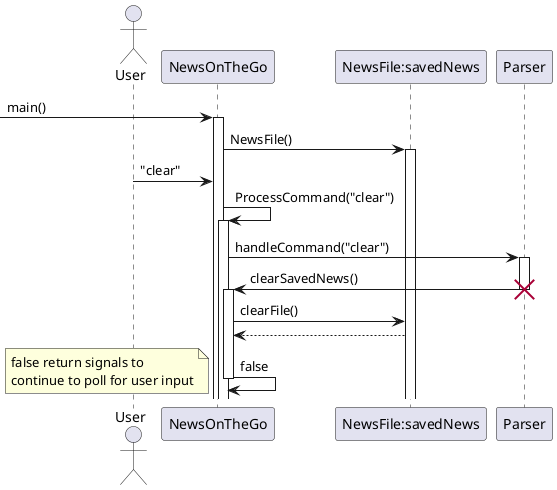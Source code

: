 @startuml
'https://plantuml.com/sequence-diagram
actor User

-> NewsOnTheGo: main()
activate NewsOnTheGo
NewsOnTheGo-> "NewsFile:savedNews": NewsFile()
activate "NewsFile:savedNews"

User->NewsOnTheGo : "clear"

NewsOnTheGo->NewsOnTheGo: ProcessCommand("clear")
activate NewsOnTheGo

NewsOnTheGo->Parser: handleCommand("clear")
activate Parser

Parser->NewsOnTheGo: clearSavedNews()
deactivate Parser
destroy Parser
activate NewsOnTheGo
NewsOnTheGo->"NewsFile:savedNews": clearFile()

"NewsFile:savedNews"-->NewsOnTheGo



NewsOnTheGo->NewsOnTheGo: false
note left
false return signals to
continue to poll for user input
end note
deactivate NewsOnTheGo


@enduml